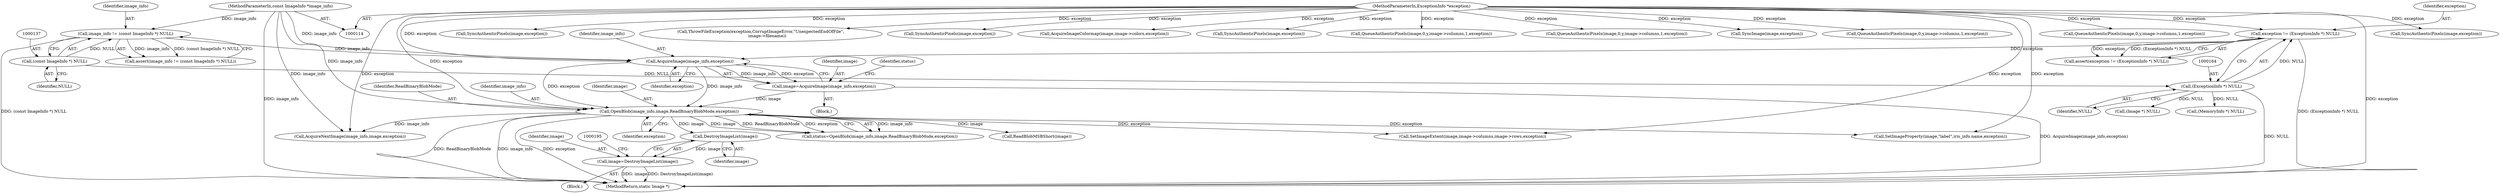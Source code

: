 digraph "0_ImageMagick_7afcf9f71043df15508e46f079387bd4689a738d@pointer" {
"1000191" [label="(Call,DestroyImageList(image))"];
"1000179" [label="(Call,OpenBlob(image_info,image,ReadBinaryBlobMode,exception))"];
"1000174" [label="(Call,AcquireImage(image_info,exception))"];
"1000134" [label="(Call,image_info != (const ImageInfo *) NULL)"];
"1000115" [label="(MethodParameterIn,const ImageInfo *image_info)"];
"1000136" [label="(Call,(const ImageInfo *) NULL)"];
"1000161" [label="(Call,exception != (ExceptionInfo *) NULL)"];
"1000116" [label="(MethodParameterIn,ExceptionInfo *exception)"];
"1000163" [label="(Call,(ExceptionInfo *) NULL)"];
"1000172" [label="(Call,image=AcquireImage(image_info,exception))"];
"1000189" [label="(Call,image=DestroyImageList(image))"];
"1000175" [label="(Identifier,image_info)"];
"1000194" [label="(Call,(Image *) NULL)"];
"1000180" [label="(Identifier,image_info)"];
"1000162" [label="(Identifier,exception)"];
"1000117" [label="(Block,)"];
"1000138" [label="(Identifier,NULL)"];
"1000183" [label="(Identifier,exception)"];
"1000115" [label="(MethodParameterIn,const ImageInfo *image_info)"];
"1000163" [label="(Call,(ExceptionInfo *) NULL)"];
"1002034" [label="(MethodReturn,static Image *)"];
"1000173" [label="(Identifier,image)"];
"1000136" [label="(Call,(const ImageInfo *) NULL)"];
"1000161" [label="(Call,exception != (ExceptionInfo *) NULL)"];
"1000359" [label="(Call,SetImageProperty(image,\"label\",iris_info.name,exception))"];
"1000135" [label="(Identifier,image_info)"];
"1000176" [label="(Identifier,exception)"];
"1000177" [label="(Call,status=OpenBlob(image_info,image,ReadBinaryBlobMode,exception))"];
"1001732" [label="(Call,QueueAuthenticPixels(image,0,y,image->columns,1,exception))"];
"1000192" [label="(Identifier,image)"];
"1000160" [label="(Call,assert(exception != (ExceptionInfo *) NULL))"];
"1000174" [label="(Call,AcquireImage(image_info,exception))"];
"1001507" [label="(Call,SyncAuthenticPixels(image,exception))"];
"1001650" [label="(Call,SyncAuthenticPixels(image,exception))"];
"1000165" [label="(Identifier,NULL)"];
"1001942" [label="(Call,ThrowFileException(exception,CorruptImageError,\"UnexpectedEndOfFile\",\n          image->filename))"];
"1000133" [label="(Call,assert(image_info != (const ImageInfo *) NULL))"];
"1001897" [label="(Call,SyncAuthenticPixels(image,exception))"];
"1001684" [label="(Call,AcquireImageColormap(image,image->colors,exception))"];
"1000134" [label="(Call,image_info != (const ImageInfo *) NULL)"];
"1001789" [label="(Call,SyncAuthenticPixels(image,exception))"];
"1000189" [label="(Call,image=DestroyImageList(image))"];
"1000575" [label="(Call,(MemoryInfo *) NULL)"];
"1001571" [label="(Call,QueueAuthenticPixels(image,0,y,image->columns,1,exception))"];
"1001984" [label="(Call,AcquireNextImage(image_info,image,exception))"];
"1000201" [label="(Call,ReadBlobMSBShort(image))"];
"1000178" [label="(Identifier,status)"];
"1000116" [label="(MethodParameterIn,ExceptionInfo *exception)"];
"1001390" [label="(Call,QueueAuthenticPixels(image,0,y,image->columns,1,exception))"];
"1001929" [label="(Call,SyncImage(image,exception))"];
"1000191" [label="(Call,DestroyImageList(image))"];
"1000188" [label="(Block,)"];
"1001853" [label="(Call,QueueAuthenticPixels(image,0,y,image->columns,1,exception))"];
"1000181" [label="(Identifier,image)"];
"1000182" [label="(Identifier,ReadBinaryBlobMode)"];
"1000502" [label="(Call,SetImageExtent(image,image->columns,image->rows,exception))"];
"1000179" [label="(Call,OpenBlob(image_info,image,ReadBinaryBlobMode,exception))"];
"1000190" [label="(Identifier,image)"];
"1000172" [label="(Call,image=AcquireImage(image_info,exception))"];
"1000191" -> "1000189"  [label="AST: "];
"1000191" -> "1000192"  [label="CFG: "];
"1000192" -> "1000191"  [label="AST: "];
"1000189" -> "1000191"  [label="CFG: "];
"1000191" -> "1000189"  [label="DDG: image"];
"1000179" -> "1000191"  [label="DDG: image"];
"1000179" -> "1000177"  [label="AST: "];
"1000179" -> "1000183"  [label="CFG: "];
"1000180" -> "1000179"  [label="AST: "];
"1000181" -> "1000179"  [label="AST: "];
"1000182" -> "1000179"  [label="AST: "];
"1000183" -> "1000179"  [label="AST: "];
"1000177" -> "1000179"  [label="CFG: "];
"1000179" -> "1002034"  [label="DDG: ReadBinaryBlobMode"];
"1000179" -> "1002034"  [label="DDG: image_info"];
"1000179" -> "1002034"  [label="DDG: exception"];
"1000179" -> "1000177"  [label="DDG: image_info"];
"1000179" -> "1000177"  [label="DDG: image"];
"1000179" -> "1000177"  [label="DDG: ReadBinaryBlobMode"];
"1000179" -> "1000177"  [label="DDG: exception"];
"1000174" -> "1000179"  [label="DDG: image_info"];
"1000174" -> "1000179"  [label="DDG: exception"];
"1000115" -> "1000179"  [label="DDG: image_info"];
"1000172" -> "1000179"  [label="DDG: image"];
"1000116" -> "1000179"  [label="DDG: exception"];
"1000179" -> "1000201"  [label="DDG: image"];
"1000179" -> "1000359"  [label="DDG: exception"];
"1000179" -> "1000502"  [label="DDG: exception"];
"1000179" -> "1001984"  [label="DDG: image_info"];
"1000174" -> "1000172"  [label="AST: "];
"1000174" -> "1000176"  [label="CFG: "];
"1000175" -> "1000174"  [label="AST: "];
"1000176" -> "1000174"  [label="AST: "];
"1000172" -> "1000174"  [label="CFG: "];
"1000174" -> "1000172"  [label="DDG: image_info"];
"1000174" -> "1000172"  [label="DDG: exception"];
"1000134" -> "1000174"  [label="DDG: image_info"];
"1000115" -> "1000174"  [label="DDG: image_info"];
"1000161" -> "1000174"  [label="DDG: exception"];
"1000116" -> "1000174"  [label="DDG: exception"];
"1000134" -> "1000133"  [label="AST: "];
"1000134" -> "1000136"  [label="CFG: "];
"1000135" -> "1000134"  [label="AST: "];
"1000136" -> "1000134"  [label="AST: "];
"1000133" -> "1000134"  [label="CFG: "];
"1000134" -> "1002034"  [label="DDG: (const ImageInfo *) NULL"];
"1000134" -> "1000133"  [label="DDG: image_info"];
"1000134" -> "1000133"  [label="DDG: (const ImageInfo *) NULL"];
"1000115" -> "1000134"  [label="DDG: image_info"];
"1000136" -> "1000134"  [label="DDG: NULL"];
"1000115" -> "1000114"  [label="AST: "];
"1000115" -> "1002034"  [label="DDG: image_info"];
"1000115" -> "1001984"  [label="DDG: image_info"];
"1000136" -> "1000138"  [label="CFG: "];
"1000137" -> "1000136"  [label="AST: "];
"1000138" -> "1000136"  [label="AST: "];
"1000136" -> "1000163"  [label="DDG: NULL"];
"1000161" -> "1000160"  [label="AST: "];
"1000161" -> "1000163"  [label="CFG: "];
"1000162" -> "1000161"  [label="AST: "];
"1000163" -> "1000161"  [label="AST: "];
"1000160" -> "1000161"  [label="CFG: "];
"1000161" -> "1002034"  [label="DDG: (ExceptionInfo *) NULL"];
"1000161" -> "1000160"  [label="DDG: exception"];
"1000161" -> "1000160"  [label="DDG: (ExceptionInfo *) NULL"];
"1000116" -> "1000161"  [label="DDG: exception"];
"1000163" -> "1000161"  [label="DDG: NULL"];
"1000116" -> "1000114"  [label="AST: "];
"1000116" -> "1002034"  [label="DDG: exception"];
"1000116" -> "1000359"  [label="DDG: exception"];
"1000116" -> "1000502"  [label="DDG: exception"];
"1000116" -> "1001390"  [label="DDG: exception"];
"1000116" -> "1001507"  [label="DDG: exception"];
"1000116" -> "1001571"  [label="DDG: exception"];
"1000116" -> "1001650"  [label="DDG: exception"];
"1000116" -> "1001684"  [label="DDG: exception"];
"1000116" -> "1001732"  [label="DDG: exception"];
"1000116" -> "1001789"  [label="DDG: exception"];
"1000116" -> "1001853"  [label="DDG: exception"];
"1000116" -> "1001897"  [label="DDG: exception"];
"1000116" -> "1001929"  [label="DDG: exception"];
"1000116" -> "1001942"  [label="DDG: exception"];
"1000116" -> "1001984"  [label="DDG: exception"];
"1000163" -> "1000165"  [label="CFG: "];
"1000164" -> "1000163"  [label="AST: "];
"1000165" -> "1000163"  [label="AST: "];
"1000163" -> "1002034"  [label="DDG: NULL"];
"1000163" -> "1000194"  [label="DDG: NULL"];
"1000163" -> "1000575"  [label="DDG: NULL"];
"1000172" -> "1000117"  [label="AST: "];
"1000173" -> "1000172"  [label="AST: "];
"1000178" -> "1000172"  [label="CFG: "];
"1000172" -> "1002034"  [label="DDG: AcquireImage(image_info,exception)"];
"1000189" -> "1000188"  [label="AST: "];
"1000190" -> "1000189"  [label="AST: "];
"1000195" -> "1000189"  [label="CFG: "];
"1000189" -> "1002034"  [label="DDG: image"];
"1000189" -> "1002034"  [label="DDG: DestroyImageList(image)"];
}

